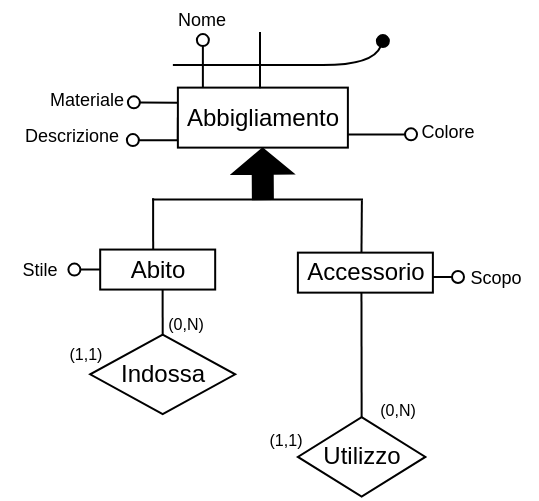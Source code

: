 <mxfile version="24.2.5" type="device">
  <diagram name="Pagina-1" id="mD4ny_UwJCW5K_lFAApE">
    <mxGraphModel dx="1036" dy="606" grid="1" gridSize="10" guides="1" tooltips="1" connect="1" arrows="1" fold="1" page="1" pageScale="1" pageWidth="827" pageHeight="1169" math="0" shadow="0">
      <root>
        <mxCell id="0" />
        <mxCell id="1" parent="0" />
        <mxCell id="vDE4raaGuV4TORvjAsAZ-3" style="edgeStyle=orthogonalEdgeStyle;rounded=0;orthogonalLoop=1;jettySize=auto;html=1;exitX=0;exitY=0.5;exitDx=0;exitDy=0;endArrow=oval;endFill=0;" parent="1" source="vDE4raaGuV4TORvjAsAZ-4" edge="1">
          <mxGeometry relative="1" as="geometry">
            <mxPoint x="302.44" y="404.06" as="targetPoint" />
            <Array as="points">
              <mxPoint x="325.44" y="404.06" />
            </Array>
          </mxGeometry>
        </mxCell>
        <mxCell id="vDE4raaGuV4TORvjAsAZ-4" value="Abbigliamento" style="whiteSpace=wrap;html=1;align=center;" parent="1" vertex="1">
          <mxGeometry x="324.94" y="377.81" width="85" height="30" as="geometry" />
        </mxCell>
        <mxCell id="vDE4raaGuV4TORvjAsAZ-5" value="Accessorio" style="whiteSpace=wrap;html=1;align=center;" parent="1" vertex="1">
          <mxGeometry x="384.94" y="460.32" width="67.5" height="20" as="geometry" />
        </mxCell>
        <mxCell id="vDE4raaGuV4TORvjAsAZ-6" value="Indossa" style="shape=rhombus;perimeter=rhombusPerimeter;whiteSpace=wrap;html=1;align=center;" parent="1" vertex="1">
          <mxGeometry x="281.09" y="501.28" width="72.5" height="39.75" as="geometry" />
        </mxCell>
        <mxCell id="vDE4raaGuV4TORvjAsAZ-7" value="Utilizzo" style="shape=rhombus;perimeter=rhombusPerimeter;whiteSpace=wrap;html=1;align=center;" parent="1" vertex="1">
          <mxGeometry x="384.94" y="542.57" width="63.75" height="39.75" as="geometry" />
        </mxCell>
        <mxCell id="vDE4raaGuV4TORvjAsAZ-11" value="&lt;font style=&quot;font-size: 9px;&quot;&gt;Materiale&lt;/font&gt;" style="text;html=1;align=center;verticalAlign=middle;whiteSpace=wrap;rounded=0;" parent="1" vertex="1">
          <mxGeometry x="262.44" y="375.81" width="35" height="15" as="geometry" />
        </mxCell>
        <mxCell id="vDE4raaGuV4TORvjAsAZ-12" value="" style="curved=1;endArrow=oval;html=1;rounded=0;entryX=0.642;entryY=0.924;entryDx=0;entryDy=0;entryPerimeter=0;endFill=1;" parent="1" edge="1">
          <mxGeometry width="50" height="50" relative="1" as="geometry">
            <mxPoint x="322.44" y="366.56" as="sourcePoint" />
            <mxPoint x="427.44" y="354.56" as="targetPoint" />
            <Array as="points">
              <mxPoint x="372.44" y="366.56" />
              <mxPoint x="422.44" y="366.56" />
            </Array>
          </mxGeometry>
        </mxCell>
        <mxCell id="vDE4raaGuV4TORvjAsAZ-13" value="&lt;font style=&quot;font-size: 9px;&quot;&gt;Scopo&lt;/font&gt;" style="text;html=1;align=center;verticalAlign=middle;whiteSpace=wrap;rounded=0;" parent="1" vertex="1">
          <mxGeometry x="463.62" y="463.32" width="40" height="17" as="geometry" />
        </mxCell>
        <mxCell id="vDE4raaGuV4TORvjAsAZ-14" style="edgeStyle=orthogonalEdgeStyle;rounded=0;orthogonalLoop=1;jettySize=auto;html=1;exitX=0;exitY=0.5;exitDx=0;exitDy=0;entryX=1.116;entryY=0.57;entryDx=0;entryDy=0;entryPerimeter=0;endArrow=oval;endFill=0;" parent="1" source="vDE4raaGuV4TORvjAsAZ-67" edge="1">
          <mxGeometry relative="1" as="geometry">
            <mxPoint x="273.23" y="468.47" as="targetPoint" />
          </mxGeometry>
        </mxCell>
        <mxCell id="vDE4raaGuV4TORvjAsAZ-17" value="&lt;font style=&quot;font-size: 8px;&quot;&gt;(0,N)&lt;/font&gt;" style="text;html=1;align=center;verticalAlign=middle;whiteSpace=wrap;rounded=1;strokeColor=none;glass=0;" parent="1" vertex="1">
          <mxGeometry x="303.59" y="487.28" width="50" height="15" as="geometry" />
        </mxCell>
        <mxCell id="vDE4raaGuV4TORvjAsAZ-18" value="&lt;font style=&quot;font-size: 8px;&quot;&gt;(1,1)&lt;/font&gt;" style="text;html=1;align=center;verticalAlign=middle;whiteSpace=wrap;rounded=1;strokeColor=none;glass=0;" parent="1" vertex="1">
          <mxGeometry x="253.59" y="502.28" width="50" height="15" as="geometry" />
        </mxCell>
        <mxCell id="vDE4raaGuV4TORvjAsAZ-19" value="&lt;font style=&quot;font-size: 8px;&quot;&gt;(0,N)&lt;/font&gt;" style="text;html=1;align=center;verticalAlign=middle;whiteSpace=wrap;rounded=1;strokeColor=none;glass=0;" parent="1" vertex="1">
          <mxGeometry x="409.94" y="530.82" width="50" height="15" as="geometry" />
        </mxCell>
        <mxCell id="vDE4raaGuV4TORvjAsAZ-20" value="&lt;font style=&quot;font-size: 8px;&quot;&gt;(1,1&lt;/font&gt;&lt;span style=&quot;font-size: 8px; background-color: initial;&quot;&gt;)&lt;/span&gt;" style="text;html=1;align=center;verticalAlign=middle;whiteSpace=wrap;rounded=1;strokeColor=none;glass=0;" parent="1" vertex="1">
          <mxGeometry x="353.59" y="545.82" width="50" height="15" as="geometry" />
        </mxCell>
        <mxCell id="vDE4raaGuV4TORvjAsAZ-25" value="&lt;font style=&quot;font-size: 9px;&quot;&gt;Descrizione&lt;/font&gt;" style="text;html=1;align=center;verticalAlign=middle;whiteSpace=wrap;rounded=0;" parent="1" vertex="1">
          <mxGeometry x="252.44" y="392.81" width="40" height="17" as="geometry" />
        </mxCell>
        <mxCell id="vDE4raaGuV4TORvjAsAZ-26" value="&lt;font style=&quot;font-size: 9px;&quot;&gt;Colore&lt;/font&gt;" style="text;html=1;align=center;verticalAlign=middle;whiteSpace=wrap;rounded=0;" parent="1" vertex="1">
          <mxGeometry x="439.94" y="390.81" width="40" height="17" as="geometry" />
        </mxCell>
        <mxCell id="vDE4raaGuV4TORvjAsAZ-27" style="edgeStyle=orthogonalEdgeStyle;rounded=0;orthogonalLoop=1;jettySize=auto;html=1;exitX=1.011;exitY=0.878;exitDx=0;exitDy=0;endArrow=oval;endFill=0;exitPerimeter=0;" parent="1" edge="1">
          <mxGeometry relative="1" as="geometry">
            <mxPoint x="409.945" y="401.26" as="sourcePoint" />
            <mxPoint x="441.51" y="401.17" as="targetPoint" />
            <Array as="points">
              <mxPoint x="421.51" y="401.17" />
              <mxPoint x="421.51" y="401.17" />
            </Array>
          </mxGeometry>
        </mxCell>
        <mxCell id="vDE4raaGuV4TORvjAsAZ-28" style="edgeStyle=orthogonalEdgeStyle;rounded=0;orthogonalLoop=1;jettySize=auto;html=1;exitX=1.001;exitY=0.609;exitDx=0;exitDy=0;endArrow=oval;endFill=0;exitPerimeter=0;" parent="1" source="vDE4raaGuV4TORvjAsAZ-5" edge="1">
          <mxGeometry relative="1" as="geometry">
            <mxPoint x="531.69" y="471.28" as="sourcePoint" />
            <mxPoint x="465" y="472.15" as="targetPoint" />
          </mxGeometry>
        </mxCell>
        <mxCell id="vDE4raaGuV4TORvjAsAZ-29" value="&lt;font style=&quot;font-size: 9px;&quot;&gt;Nome&lt;/font&gt;" style="text;html=1;align=center;verticalAlign=middle;whiteSpace=wrap;rounded=0;" parent="1" vertex="1">
          <mxGeometry x="317.44" y="334.06" width="40" height="17" as="geometry" />
        </mxCell>
        <mxCell id="vDE4raaGuV4TORvjAsAZ-30" style="edgeStyle=orthogonalEdgeStyle;rounded=0;orthogonalLoop=1;jettySize=auto;html=1;endArrow=oval;endFill=0;" parent="1" edge="1">
          <mxGeometry relative="1" as="geometry">
            <mxPoint x="324.94" y="385.43" as="sourcePoint" />
            <mxPoint x="302.94" y="385.18" as="targetPoint" />
            <Array as="points">
              <mxPoint x="324.94" y="385.43" />
              <mxPoint x="325.94" y="385.43" />
            </Array>
          </mxGeometry>
        </mxCell>
        <mxCell id="vDE4raaGuV4TORvjAsAZ-31" style="edgeStyle=orthogonalEdgeStyle;rounded=0;orthogonalLoop=1;jettySize=auto;html=1;endArrow=oval;endFill=0;" parent="1" edge="1">
          <mxGeometry relative="1" as="geometry">
            <mxPoint x="337.44" y="377.81" as="sourcePoint" />
            <mxPoint x="337.44" y="354.06" as="targetPoint" />
            <Array as="points">
              <mxPoint x="337.44" y="377.81" />
            </Array>
          </mxGeometry>
        </mxCell>
        <mxCell id="vDE4raaGuV4TORvjAsAZ-35" value="" style="endArrow=none;html=1;rounded=0;" parent="1" edge="1">
          <mxGeometry width="50" height="50" relative="1" as="geometry">
            <mxPoint x="366" y="378.15" as="sourcePoint" />
            <mxPoint x="366" y="350" as="targetPoint" />
          </mxGeometry>
        </mxCell>
        <mxCell id="vDE4raaGuV4TORvjAsAZ-37" value="" style="shape=flexArrow;endArrow=classic;html=1;rounded=0;fillColor=#000000;endWidth=19.231;endSize=3.849;" parent="1" edge="1">
          <mxGeometry width="50" height="50" relative="1" as="geometry">
            <mxPoint x="367.44" y="434.06" as="sourcePoint" />
            <mxPoint x="367.28" y="407.81" as="targetPoint" />
          </mxGeometry>
        </mxCell>
        <mxCell id="vDE4raaGuV4TORvjAsAZ-38" value="&lt;font style=&quot;font-size: 9px;&quot;&gt;Stile&lt;/font&gt;" style="text;html=1;align=center;verticalAlign=middle;whiteSpace=wrap;rounded=0;" parent="1" vertex="1">
          <mxGeometry x="236.09" y="459.28" width="40" height="17" as="geometry" />
        </mxCell>
        <mxCell id="vDE4raaGuV4TORvjAsAZ-39" value="" style="endArrow=none;html=1;rounded=0;exitX=0.479;exitY=-0.009;exitDx=0;exitDy=0;exitPerimeter=0;" parent="1" edge="1">
          <mxGeometry width="50" height="50" relative="1" as="geometry">
            <mxPoint x="312.592" y="461.9" as="sourcePoint" />
            <mxPoint x="312.55" y="433.15" as="targetPoint" />
          </mxGeometry>
        </mxCell>
        <mxCell id="vDE4raaGuV4TORvjAsAZ-40" value="" style="endArrow=none;html=1;rounded=0;exitX=0.5;exitY=0;exitDx=0;exitDy=0;entryX=0.543;entryY=0.997;entryDx=0;entryDy=0;entryPerimeter=0;" parent="1" source="vDE4raaGuV4TORvjAsAZ-6" target="vDE4raaGuV4TORvjAsAZ-67" edge="1">
          <mxGeometry width="50" height="50" relative="1" as="geometry">
            <mxPoint x="353.59" y="501.03" as="sourcePoint" />
            <mxPoint x="403.59" y="451.03" as="targetPoint" />
          </mxGeometry>
        </mxCell>
        <mxCell id="vDE4raaGuV4TORvjAsAZ-41" value="" style="endArrow=none;html=1;rounded=0;exitX=0.5;exitY=0;exitDx=0;exitDy=0;entryX=0.471;entryY=0.996;entryDx=0;entryDy=0;entryPerimeter=0;" parent="1" source="vDE4raaGuV4TORvjAsAZ-7" target="vDE4raaGuV4TORvjAsAZ-5" edge="1">
          <mxGeometry width="50" height="50" relative="1" as="geometry">
            <mxPoint x="394.94" y="542.57" as="sourcePoint" />
            <mxPoint x="414.94" y="492.57" as="targetPoint" />
          </mxGeometry>
        </mxCell>
        <mxCell id="vDE4raaGuV4TORvjAsAZ-42" value="" style="line;strokeWidth=1;rotatable=0;dashed=0;labelPosition=right;align=left;verticalAlign=middle;spacingTop=0;spacingLeft=6;points=[];portConstraint=eastwest;" parent="1" vertex="1">
          <mxGeometry x="312" y="428.31" width="105.5" height="11" as="geometry" />
        </mxCell>
        <mxCell id="vDE4raaGuV4TORvjAsAZ-43" value="" style="endArrow=none;html=1;rounded=0;exitX=0.471;exitY=0.001;exitDx=0;exitDy=0;exitPerimeter=0;" parent="1" source="vDE4raaGuV4TORvjAsAZ-5" edge="1">
          <mxGeometry width="50" height="50" relative="1" as="geometry">
            <mxPoint x="424.94" y="452.57" as="sourcePoint" />
            <mxPoint x="416.94" y="434.15" as="targetPoint" />
          </mxGeometry>
        </mxCell>
        <mxCell id="vDE4raaGuV4TORvjAsAZ-67" value="Abito" style="whiteSpace=wrap;html=1;align=center;" parent="1" vertex="1">
          <mxGeometry x="286.09" y="458.78" width="57.5" height="20" as="geometry" />
        </mxCell>
      </root>
    </mxGraphModel>
  </diagram>
</mxfile>
